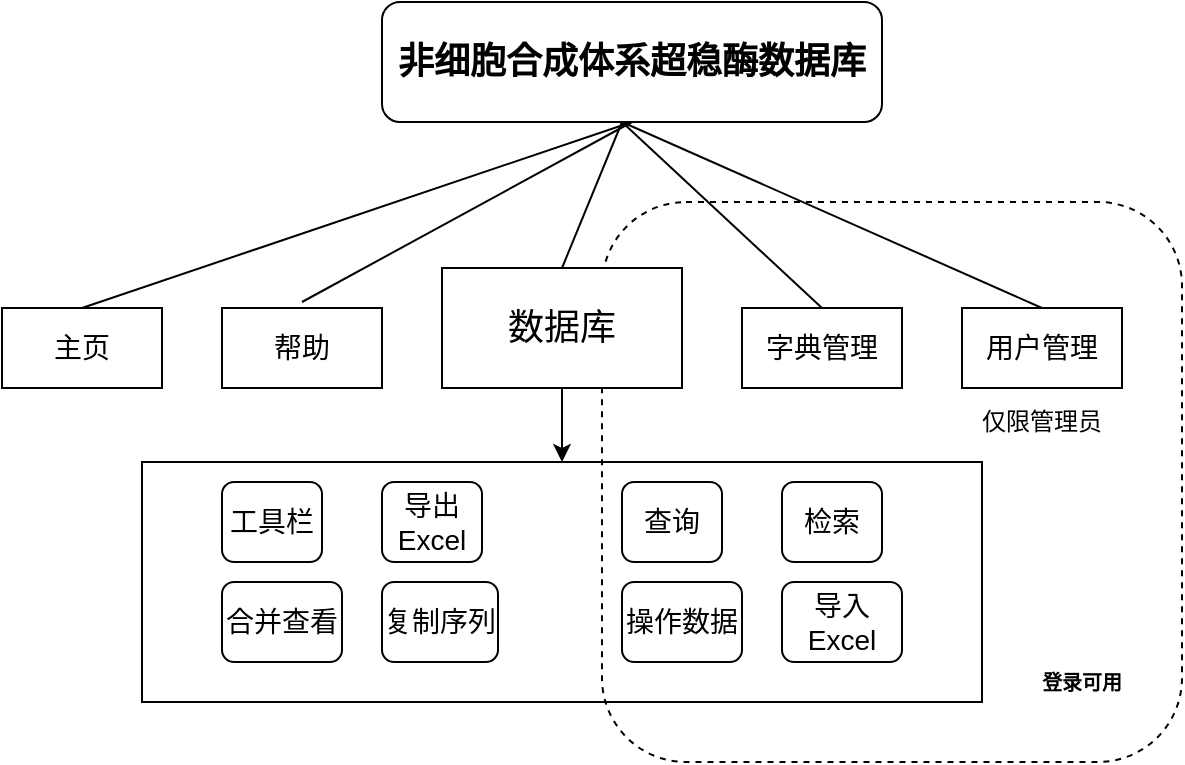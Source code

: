 <mxfile version="14.4.3" type="github">
  <diagram id="B9RyF7u5UUXZ5mrtz3hZ" name="Page-1">
    <mxGraphModel dx="1038" dy="580" grid="1" gridSize="10" guides="1" tooltips="1" connect="1" arrows="1" fold="1" page="1" pageScale="1" pageWidth="827" pageHeight="1169" math="0" shadow="0">
      <root>
        <mxCell id="0" />
        <mxCell id="1" parent="0" />
        <mxCell id="f9Jed6IKaxDTFcYMmyne-17" value="" style="rounded=1;whiteSpace=wrap;html=1;fillColor=none;dashed=1;" vertex="1" parent="1">
          <mxGeometry x="390" y="140" width="290" height="280" as="geometry" />
        </mxCell>
        <mxCell id="f9Jed6IKaxDTFcYMmyne-15" value="" style="rounded=0;whiteSpace=wrap;html=1;fillColor=none;" vertex="1" parent="1">
          <mxGeometry x="160" y="270" width="420" height="120" as="geometry" />
        </mxCell>
        <mxCell id="f9Jed6IKaxDTFcYMmyne-1" value="&lt;font style=&quot;font-size: 14px&quot;&gt;主页&lt;/font&gt;" style="rounded=0;whiteSpace=wrap;html=1;" vertex="1" parent="1">
          <mxGeometry x="90" y="193" width="80" height="40" as="geometry" />
        </mxCell>
        <mxCell id="f9Jed6IKaxDTFcYMmyne-3" value="&lt;font style=&quot;font-size: 14px&quot;&gt;帮助&lt;/font&gt;" style="rounded=0;whiteSpace=wrap;html=1;" vertex="1" parent="1">
          <mxGeometry x="200" y="193" width="80" height="40" as="geometry" />
        </mxCell>
        <mxCell id="f9Jed6IKaxDTFcYMmyne-4" value="&lt;font style=&quot;font-size: 14px&quot;&gt;字典管理&lt;/font&gt;" style="rounded=0;whiteSpace=wrap;html=1;" vertex="1" parent="1">
          <mxGeometry x="460" y="193" width="80" height="40" as="geometry" />
        </mxCell>
        <mxCell id="f9Jed6IKaxDTFcYMmyne-5" value="&lt;font style=&quot;font-size: 14px&quot;&gt;用户管理&lt;/font&gt;" style="rounded=0;whiteSpace=wrap;html=1;" vertex="1" parent="1">
          <mxGeometry x="570" y="193" width="80" height="40" as="geometry" />
        </mxCell>
        <mxCell id="f9Jed6IKaxDTFcYMmyne-6" value="&lt;font style=&quot;font-size: 14px&quot;&gt;查询&lt;/font&gt;" style="rounded=1;whiteSpace=wrap;html=1;" vertex="1" parent="1">
          <mxGeometry x="400" y="280" width="50" height="40" as="geometry" />
        </mxCell>
        <mxCell id="f9Jed6IKaxDTFcYMmyne-7" value="&lt;font style=&quot;font-size: 14px&quot;&gt;检索&lt;/font&gt;" style="rounded=1;whiteSpace=wrap;html=1;" vertex="1" parent="1">
          <mxGeometry x="480" y="280" width="50" height="40" as="geometry" />
        </mxCell>
        <mxCell id="f9Jed6IKaxDTFcYMmyne-8" value="&lt;font style=&quot;font-size: 14px&quot;&gt;合并查看&lt;/font&gt;" style="rounded=1;whiteSpace=wrap;html=1;" vertex="1" parent="1">
          <mxGeometry x="200" y="330" width="60" height="40" as="geometry" />
        </mxCell>
        <mxCell id="f9Jed6IKaxDTFcYMmyne-9" value="&lt;font style=&quot;font-size: 14px&quot;&gt;导出Excel&lt;/font&gt;" style="rounded=1;whiteSpace=wrap;html=1;" vertex="1" parent="1">
          <mxGeometry x="280" y="280" width="50" height="40" as="geometry" />
        </mxCell>
        <mxCell id="f9Jed6IKaxDTFcYMmyne-10" value="&lt;font style=&quot;font-size: 14px&quot;&gt;复制序列&lt;/font&gt;" style="rounded=1;whiteSpace=wrap;html=1;" vertex="1" parent="1">
          <mxGeometry x="280" y="330" width="58" height="40" as="geometry" />
        </mxCell>
        <mxCell id="f9Jed6IKaxDTFcYMmyne-11" value="&lt;font style=&quot;font-size: 14px&quot;&gt;工具栏&lt;/font&gt;" style="rounded=1;whiteSpace=wrap;html=1;" vertex="1" parent="1">
          <mxGeometry x="200" y="280" width="50" height="40" as="geometry" />
        </mxCell>
        <mxCell id="f9Jed6IKaxDTFcYMmyne-13" value="&lt;font style=&quot;font-size: 14px&quot;&gt;操作数据&lt;/font&gt;" style="rounded=1;whiteSpace=wrap;html=1;" vertex="1" parent="1">
          <mxGeometry x="400" y="330" width="60" height="40" as="geometry" />
        </mxCell>
        <mxCell id="f9Jed6IKaxDTFcYMmyne-14" value="&lt;font style=&quot;font-size: 14px&quot;&gt;导入Excel&lt;/font&gt;" style="rounded=1;whiteSpace=wrap;html=1;" vertex="1" parent="1">
          <mxGeometry x="480" y="330" width="60" height="40" as="geometry" />
        </mxCell>
        <mxCell id="f9Jed6IKaxDTFcYMmyne-16" value="" style="endArrow=classic;html=1;exitX=0.5;exitY=1;exitDx=0;exitDy=0;entryX=0.5;entryY=0;entryDx=0;entryDy=0;" edge="1" parent="1" source="f9Jed6IKaxDTFcYMmyne-2" target="f9Jed6IKaxDTFcYMmyne-15">
          <mxGeometry width="50" height="50" relative="1" as="geometry">
            <mxPoint x="390" y="300" as="sourcePoint" />
            <mxPoint x="440" y="250" as="targetPoint" />
          </mxGeometry>
        </mxCell>
        <mxCell id="f9Jed6IKaxDTFcYMmyne-18" value="&lt;h5&gt;登录可用&lt;/h5&gt;" style="text;html=1;strokeColor=none;fillColor=none;align=center;verticalAlign=middle;whiteSpace=wrap;rounded=0;dashed=1;" vertex="1" parent="1">
          <mxGeometry x="600" y="370" width="60" height="20" as="geometry" />
        </mxCell>
        <mxCell id="f9Jed6IKaxDTFcYMmyne-19" value="仅限管理员" style="text;html=1;strokeColor=none;fillColor=none;align=center;verticalAlign=middle;whiteSpace=wrap;rounded=0;dashed=1;" vertex="1" parent="1">
          <mxGeometry x="575" y="240" width="70" height="20" as="geometry" />
        </mxCell>
        <mxCell id="f9Jed6IKaxDTFcYMmyne-2" value="&lt;font style=&quot;font-size: 18px&quot;&gt;数据库&lt;/font&gt;" style="rounded=0;whiteSpace=wrap;html=1;" vertex="1" parent="1">
          <mxGeometry x="310" y="173" width="120" height="60" as="geometry" />
        </mxCell>
        <mxCell id="f9Jed6IKaxDTFcYMmyne-20" value="&lt;h2&gt;非细胞合成体系超稳酶数据库&lt;/h2&gt;" style="rounded=1;whiteSpace=wrap;html=1;fillColor=none;" vertex="1" parent="1">
          <mxGeometry x="280" y="40" width="250" height="60" as="geometry" />
        </mxCell>
        <mxCell id="f9Jed6IKaxDTFcYMmyne-21" value="" style="endArrow=none;html=1;exitX=0.5;exitY=0;exitDx=0;exitDy=0;entryX=0.5;entryY=1;entryDx=0;entryDy=0;" edge="1" parent="1" source="f9Jed6IKaxDTFcYMmyne-1" target="f9Jed6IKaxDTFcYMmyne-20">
          <mxGeometry width="50" height="50" relative="1" as="geometry">
            <mxPoint x="390" y="190" as="sourcePoint" />
            <mxPoint x="440" y="140" as="targetPoint" />
          </mxGeometry>
        </mxCell>
        <mxCell id="f9Jed6IKaxDTFcYMmyne-22" value="" style="endArrow=none;html=1;entryX=0.5;entryY=1;entryDx=0;entryDy=0;" edge="1" parent="1" target="f9Jed6IKaxDTFcYMmyne-20">
          <mxGeometry width="50" height="50" relative="1" as="geometry">
            <mxPoint x="240" y="190" as="sourcePoint" />
            <mxPoint x="440" y="140" as="targetPoint" />
          </mxGeometry>
        </mxCell>
        <mxCell id="f9Jed6IKaxDTFcYMmyne-23" value="" style="endArrow=none;html=1;exitX=0.5;exitY=0;exitDx=0;exitDy=0;" edge="1" parent="1" source="f9Jed6IKaxDTFcYMmyne-2">
          <mxGeometry width="50" height="50" relative="1" as="geometry">
            <mxPoint x="390" y="190" as="sourcePoint" />
            <mxPoint x="400" y="100" as="targetPoint" />
          </mxGeometry>
        </mxCell>
        <mxCell id="f9Jed6IKaxDTFcYMmyne-24" value="" style="endArrow=none;html=1;exitX=0.5;exitY=0;exitDx=0;exitDy=0;" edge="1" parent="1" source="f9Jed6IKaxDTFcYMmyne-4">
          <mxGeometry width="50" height="50" relative="1" as="geometry">
            <mxPoint x="390" y="190" as="sourcePoint" />
            <mxPoint x="400" y="100" as="targetPoint" />
          </mxGeometry>
        </mxCell>
        <mxCell id="f9Jed6IKaxDTFcYMmyne-25" value="" style="endArrow=none;html=1;exitX=0.5;exitY=0;exitDx=0;exitDy=0;" edge="1" parent="1" source="f9Jed6IKaxDTFcYMmyne-5">
          <mxGeometry width="50" height="50" relative="1" as="geometry">
            <mxPoint x="390" y="190" as="sourcePoint" />
            <mxPoint x="400" y="100" as="targetPoint" />
          </mxGeometry>
        </mxCell>
      </root>
    </mxGraphModel>
  </diagram>
</mxfile>

